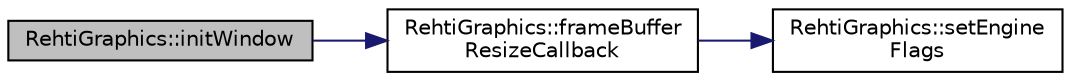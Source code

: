 digraph "RehtiGraphics::initWindow"
{
 // LATEX_PDF_SIZE
  edge [fontname="Helvetica",fontsize="10",labelfontname="Helvetica",labelfontsize="10"];
  node [fontname="Helvetica",fontsize="10",shape=record];
  rankdir="LR";
  Node1 [label="RehtiGraphics::initWindow",height=0.2,width=0.4,color="black", fillcolor="grey75", style="filled", fontcolor="black",tooltip="Initializes the window."];
  Node1 -> Node2 [color="midnightblue",fontsize="10",style="solid",fontname="Helvetica"];
  Node2 [label="RehtiGraphics::frameBuffer\lResizeCallback",height=0.2,width=0.4,color="black", fillcolor="white", style="filled",URL="$classRehtiGraphics.html#a96fd7733c1e323b33b2056eac187f9b4",tooltip=" "];
  Node2 -> Node3 [color="midnightblue",fontsize="10",style="solid",fontname="Helvetica"];
  Node3 [label="RehtiGraphics::setEngine\lFlags",height=0.2,width=0.4,color="black", fillcolor="white", style="filled",URL="$classRehtiGraphics.html#a60240fd89a5ffd5899ed7b82eb2b9a84",tooltip="Sets flags for engine. Flags can only be set by this interface, not unset."];
}
